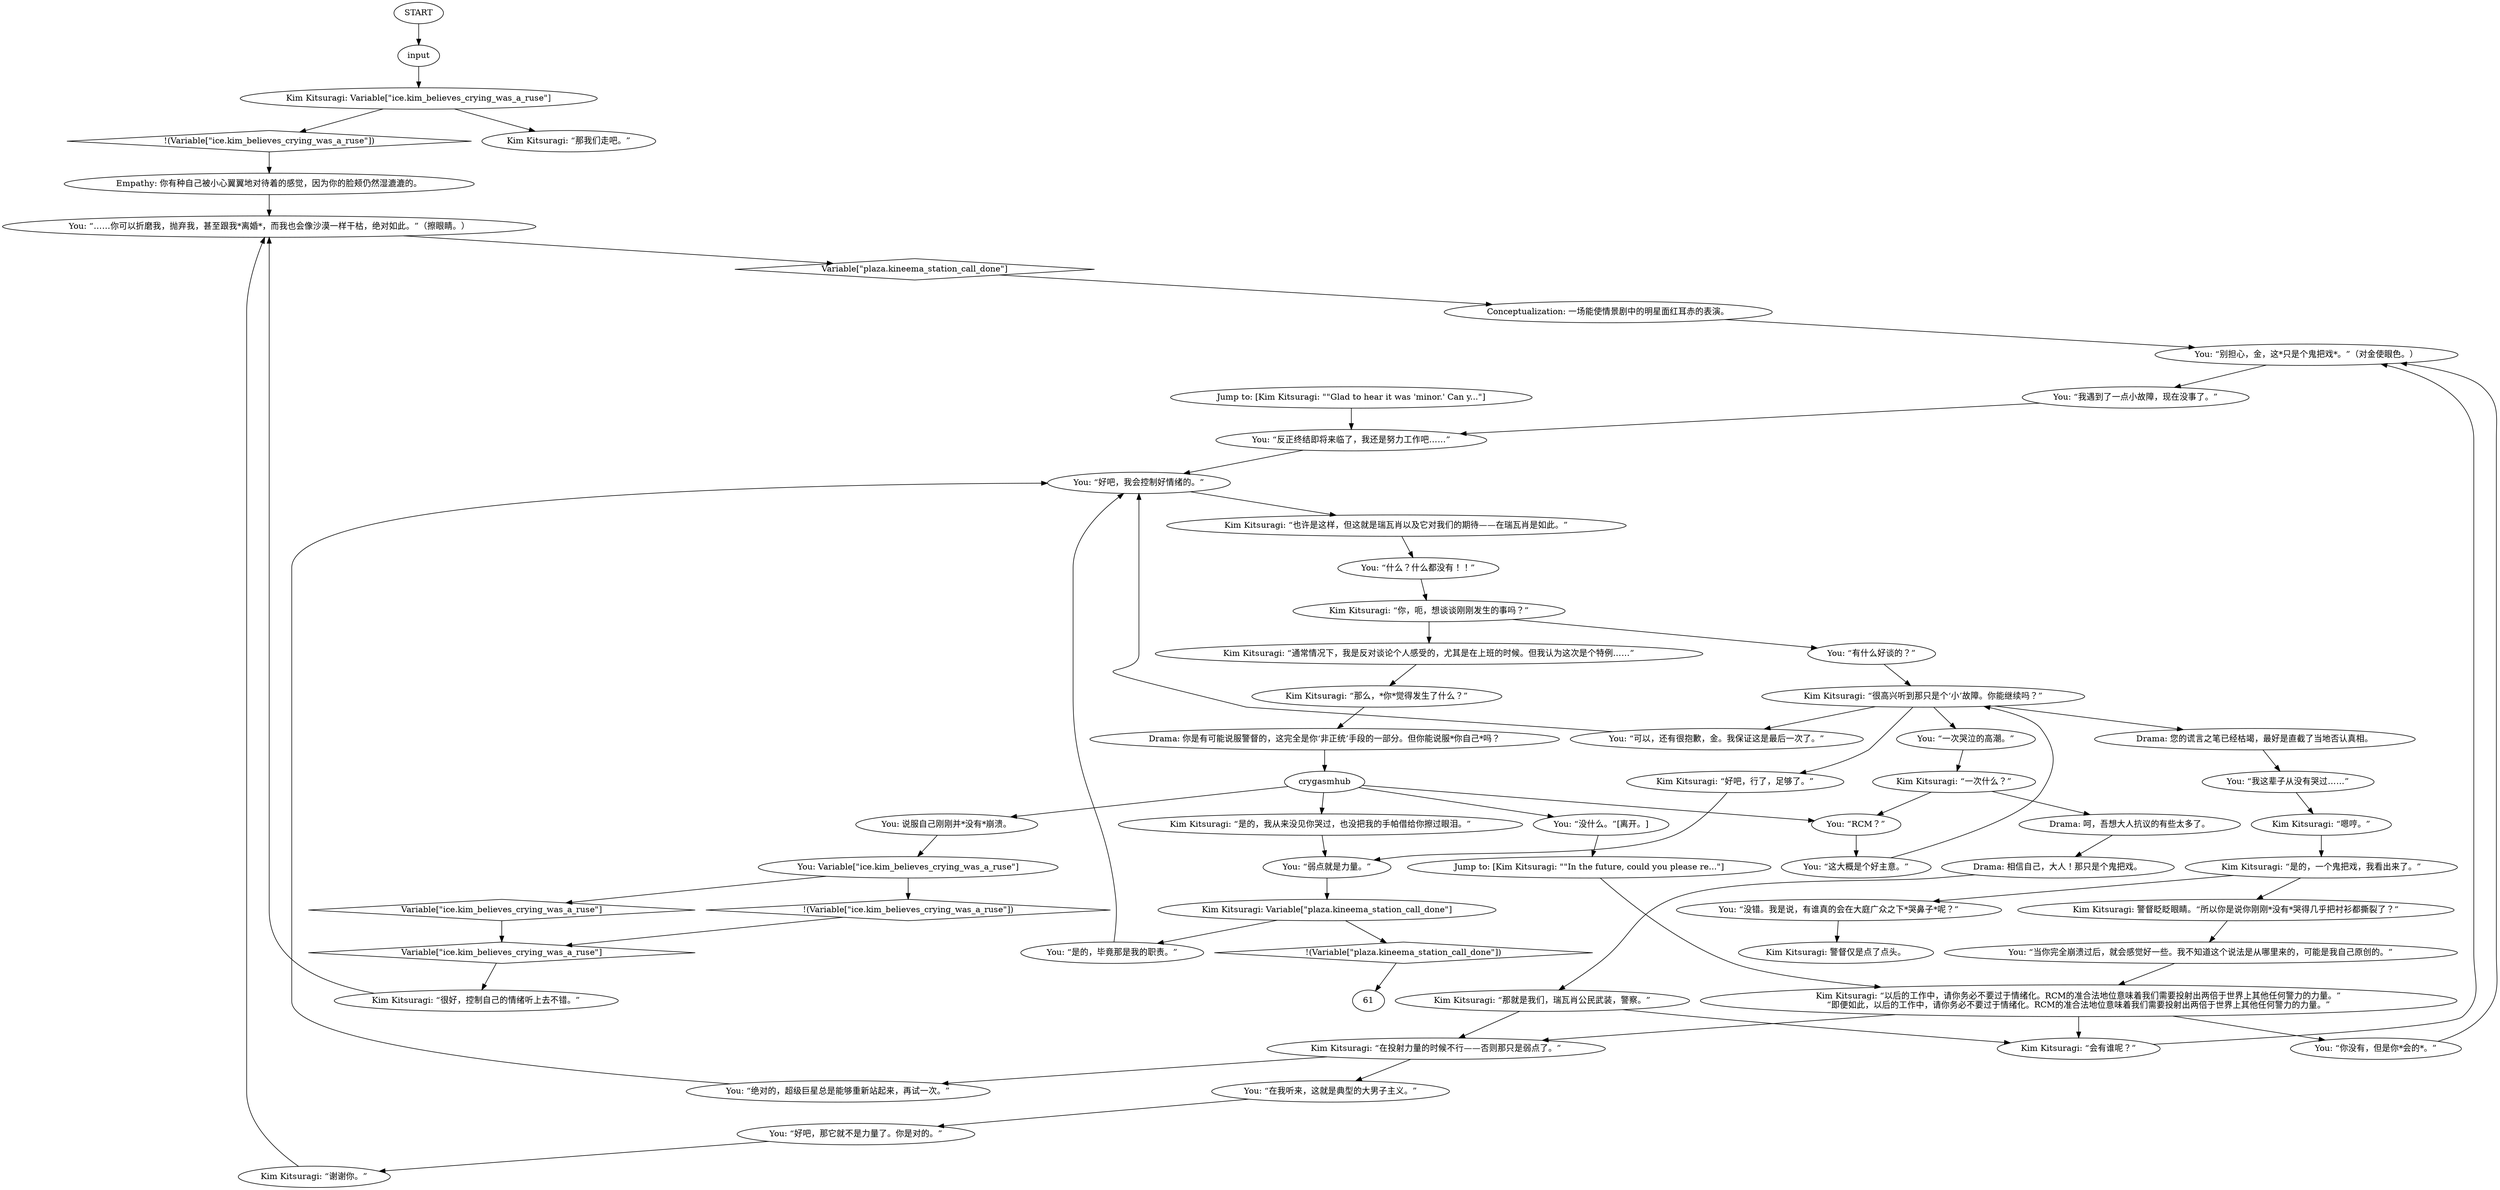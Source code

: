 # ICE / AFTER CRYING KIM
# Automatically starts after Acele's dialogue ends with her line "Crying is good. Get it out and then maybe we can talk, okay?"
# ==================================================
digraph G {
	  0 [label="START"];
	  1 [label="input"];
	  2 [label="Kim Kitsuragi: “一次什么？”"];
	  3 [label="Kim Kitsuragi: “以后的工作中，请你务必不要过于情绪化。RCM的准合法地位意味着我们需要投射出两倍于世界上其他任何警力的力量。”\n“即便如此，以后的工作中，请你务必不要过于情绪化。RCM的准合法地位意味着我们需要投射出两倍于世界上其他任何警力的力量。”"];
	  4 [label="You: “在我听来，这就是典型的大男子主义。”"];
	  5 [label="Drama: 你是有可能说服警督的，这完全是你‘非正统’手段的一部分。但你能说服*你自己*吗？"];
	  6 [label="crygasmhub"];
	  7 [label="You: “有什么好谈的？”"];
	  8 [label="Kim Kitsuragi: “那么，*你*觉得发生了什么？”"];
	  9 [label="Kim Kitsuragi: “谢谢你。”"];
	  10 [label="You: “可以，还有很抱歉，金。我保证这是最后一次了。”"];
	  11 [label="You: 说服自己刚刚并*没有*崩溃。"];
	  12 [label="You: Variable[\"ice.kim_believes_crying_was_a_ruse\"]"];
	  13 [label="Variable[\"ice.kim_believes_crying_was_a_ruse\"]", shape=diamond];
	  14 [label="!(Variable[\"ice.kim_believes_crying_was_a_ruse\"])", shape=diamond];
	  15 [label="Kim Kitsuragi: “嗯哼。”"];
	  16 [label="You: “没错。我是说，有谁真的会在大庭广众之下*哭鼻子*呢？”"];
	  17 [label="Jump to: [Kim Kitsuragi: \"\"Glad to hear it was 'minor.' Can y...\"]"];
	  18 [label="You: “……你可以折磨我，抛弃我，甚至跟我*离婚*，而我也会像沙漠一样干枯，绝对如此。”（擦眼睛。）"];
	  19 [label="Kim Kitsuragi: “是的，一个鬼把戏，我看出来了。”"];
	  20 [label="You: “我遇到了一点小故障，现在没事了。”"];
	  21 [label="You: “RCM？”"];
	  22 [label="You: “你没有，但是你*会的*。”"];
	  23 [label="Kim Kitsuragi: 警督眨眨眼睛。“所以你是说你刚刚*没有*哭得几乎把衬衫都撕裂了？”"];
	  24 [label="Kim Kitsuragi: “你，呃，想谈谈刚刚发生的事吗？”"];
	  25 [label="Kim Kitsuragi: Variable[\"ice.kim_believes_crying_was_a_ruse\"]"];
	  26 [label="Variable[\"ice.kim_believes_crying_was_a_ruse\"]", shape=diamond];
	  27 [label="!(Variable[\"ice.kim_believes_crying_was_a_ruse\"])", shape=diamond];
	  28 [label="Kim Kitsuragi: “那我们走吧。”"];
	  29 [label="You: “好吧，我会控制好情绪的。”"];
	  30 [label="Kim Kitsuragi: “会有谁呢？”"];
	  31 [label="Kim Kitsuragi: 警督仅是点了点头。"];
	  32 [label="Jump to: [Kim Kitsuragi: \"\"In the future, could you please re...\"]"];
	  33 [label="You: “别担心，金，这*只是个鬼把戏*。”（对金使眼色。）"];
	  34 [label="Kim Kitsuragi: “那就是我们，瑞瓦肖公民武装，警察。”"];
	  35 [label="You: “这大概是个好主意。”"];
	  36 [label="Kim Kitsuragi: “通常情况下，我是反对谈论个人感受的，尤其是在上班的时候。但我认为这次是个特例……”"];
	  37 [label="Kim Kitsuragi: “很高兴听到那只是个‘小’故障。你能继续吗？”"];
	  38 [label="You: “反正终结即将来临了，我还是努力工作吧……”"];
	  39 [label="Drama: 您的谎言之笔已经枯竭，最好是直截了当地否认真相。"];
	  40 [label="Empathy: 你有种自己被小心翼翼地对待着的感觉，因为你的脸颊仍然湿漉漉的。"];
	  41 [label="You: “什么？什么都没有！！”"];
	  42 [label="You: “我这辈子从没有哭过……”"];
	  43 [label="You: “当你完全崩溃过后，就会感觉好一些。我不知道这个说法是从哪里来的，可能是我自己原创的。”"];
	  44 [label="Drama: 呵，吾想大人抗议的有些太多了。"];
	  45 [label="You: “弱点就是力量。”"];
	  46 [label="Kim Kitsuragi: “在投射力量的时候不行——否则那只是弱点了。”"];
	  47 [label="Kim Kitsuragi: Variable[\"plaza.kineema_station_call_done\"]"];
	  48 [label="Variable[\"plaza.kineema_station_call_done\"]", shape=diamond];
	  49 [label="!(Variable[\"plaza.kineema_station_call_done\"])", shape=diamond];
	  50 [label="You: “是的，毕竟那是我的职责。”"];
	  51 [label="You: “一次哭泣的高潮。”"];
	  52 [label="You: “没什么。”[离开。]"];
	  53 [label="Kim Kitsuragi: “是的，我从来没见你哭过，也没把我的手帕借给你擦过眼泪。”"];
	  54 [label="Conceptualization: 一场能使情景剧中的明星面红耳赤的表演。"];
	  55 [label="Drama: 相信自己，大人！那只是个鬼把戏。"];
	  56 [label="Kim Kitsuragi: “很好，控制自己的情绪听上去不错。”"];
	  57 [label="Kim Kitsuragi: “也许是这样，但这就是瑞瓦肖以及它对我们的期待——在瑞瓦肖是如此。”"];
	  58 [label="You: “好吧，那它就不是力量了。你是对的。”"];
	  59 [label="You: “绝对的，超级巨星总是能够重新站起来，再试一次。”"];
	  60 [label="Kim Kitsuragi: “好吧，行了，足够了。”"];
	  0 -> 1
	  1 -> 25
	  2 -> 44
	  2 -> 21
	  3 -> 46
	  3 -> 22
	  3 -> 30
	  4 -> 58
	  5 -> 6
	  6 -> 53
	  6 -> 11
	  6 -> 52
	  6 -> 21
	  7 -> 37
	  8 -> 5
	  9 -> 18
	  10 -> 29
	  11 -> 12
	  12 -> 13
	  12 -> 14
	  13 -> 26
	  14 -> 26
	  15 -> 19
	  16 -> 31
	  17 -> 38
	  18 -> 48
	  19 -> 16
	  19 -> 23
	  20 -> 38
	  21 -> 35
	  22 -> 33
	  23 -> 43
	  24 -> 36
	  24 -> 7
	  25 -> 27
	  25 -> 28
	  26 -> 56
	  27 -> 40
	  29 -> 57
	  30 -> 33
	  32 -> 3
	  33 -> 20
	  34 -> 46
	  34 -> 30
	  35 -> 37
	  36 -> 8
	  37 -> 10
	  37 -> 51
	  37 -> 60
	  37 -> 39
	  38 -> 29
	  39 -> 42
	  40 -> 18
	  41 -> 24
	  42 -> 15
	  43 -> 3
	  44 -> 55
	  45 -> 47
	  46 -> 59
	  46 -> 4
	  47 -> 49
	  47 -> 50
	  48 -> 54
	  49 -> 61
	  50 -> 29
	  51 -> 2
	  52 -> 32
	  53 -> 45
	  54 -> 33
	  55 -> 34
	  56 -> 18
	  57 -> 41
	  58 -> 9
	  59 -> 29
	  60 -> 45
}

